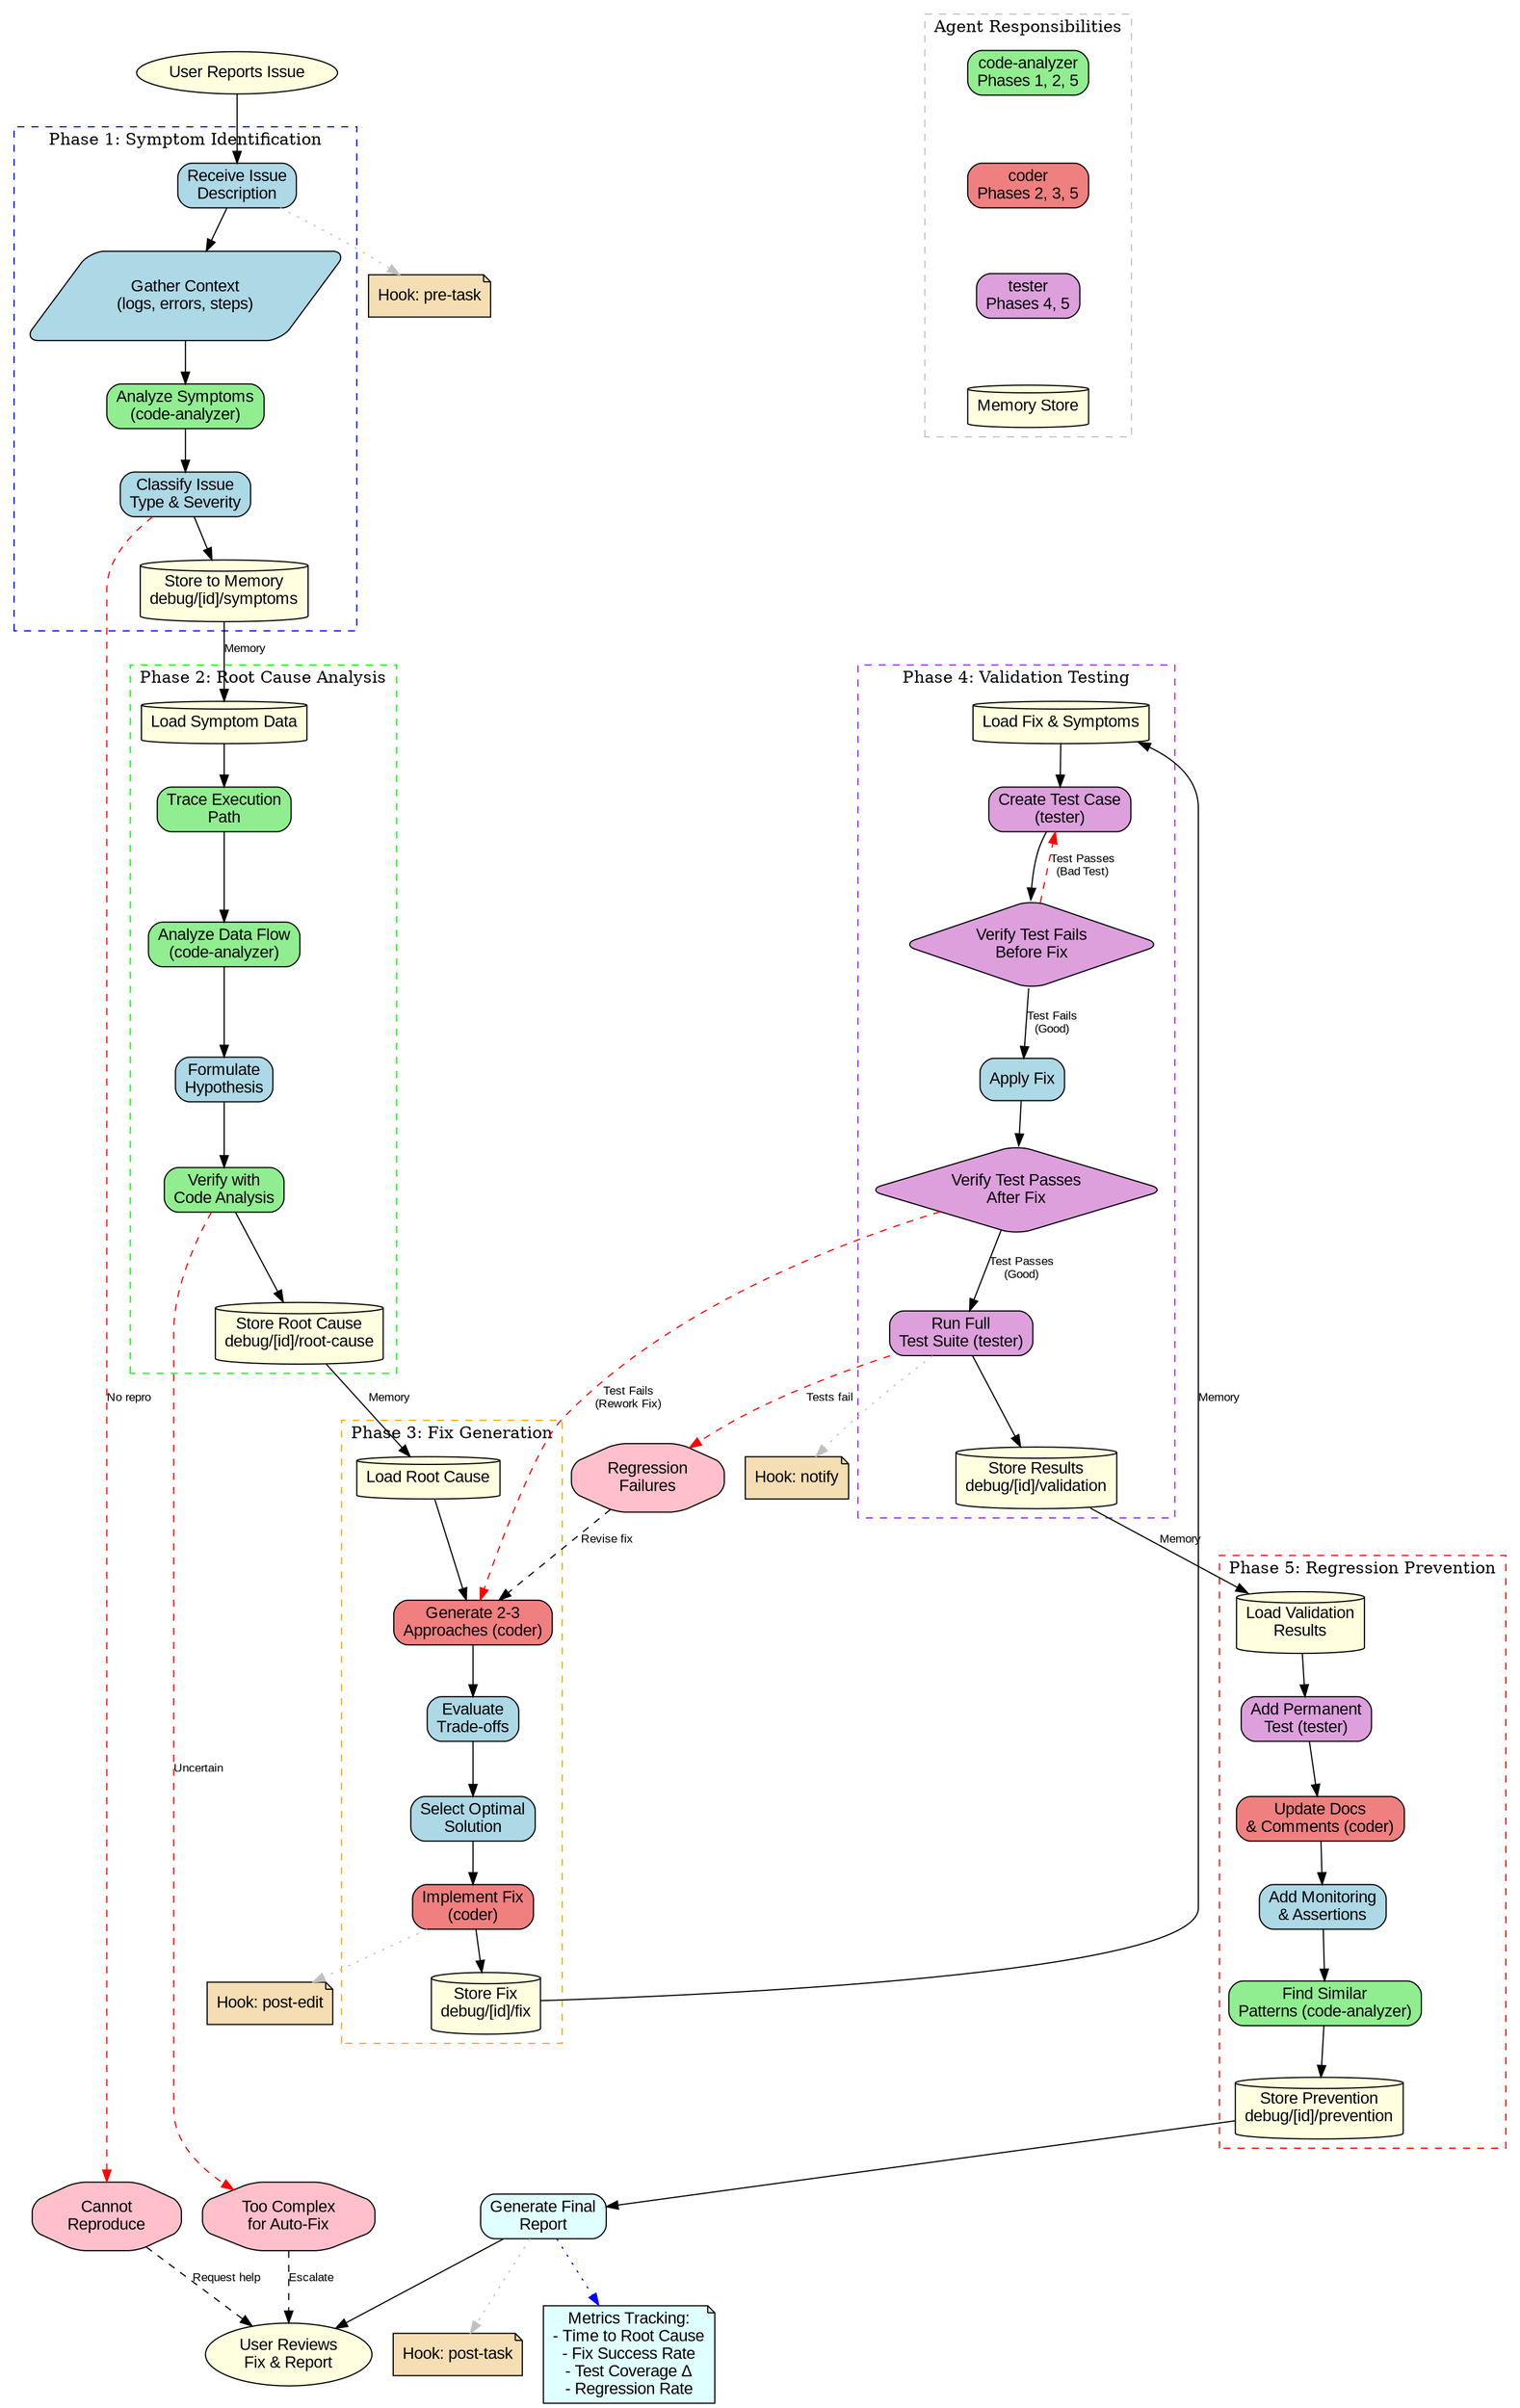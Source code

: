 // Debugging Assistant Agent Interaction Flow Diagram
// Render with Graphviz: dot -Tpng process-diagram.gv -o process-diagram.png

digraph DebuggingAssistant {
  // Graph settings
  rankdir=TB;
  node [shape=box, style=rounded, fontname="Arial"];
  edge [fontname="Arial", fontsize=10];

  // Color scheme
  node [fillcolor=lightblue, style="rounded,filled"];

  // User interaction
  User [label="User Reports Issue", shape=ellipse, fillcolor=lightyellow];

  // Phases
  subgraph cluster_phase1 {
    label="Phase 1: Symptom Identification";
    style=dashed;
    color=blue;

    P1_Start [label="Receive Issue\nDescription"];
    P1_Gather [label="Gather Context\n(logs, errors, steps)", shape=parallelogram];
    P1_Analyze [label="Analyze Symptoms\n(code-analyzer)", fillcolor=lightgreen];
    P1_Classify [label="Classify Issue\nType & Severity"];
    P1_Store [label="Store to Memory\ndebug/[id]/symptoms", shape=cylinder, fillcolor=lightyellow];
  }

  subgraph cluster_phase2 {
    label="Phase 2: Root Cause Analysis";
    style=dashed;
    color=green;

    P2_Load [label="Load Symptom Data", shape=cylinder, fillcolor=lightyellow];
    P2_Trace [label="Trace Execution\nPath", fillcolor=lightgreen];
    P2_Analyze [label="Analyze Data Flow\n(code-analyzer)", fillcolor=lightgreen];
    P2_Hypothesis [label="Formulate\nHypothesis"];
    P2_Verify [label="Verify with\nCode Analysis", fillcolor=lightgreen];
    P2_Store [label="Store Root Cause\ndebug/[id]/root-cause", shape=cylinder, fillcolor=lightyellow];
  }

  subgraph cluster_phase3 {
    label="Phase 3: Fix Generation";
    style=dashed;
    color=orange;

    P3_Load [label="Load Root Cause", shape=cylinder, fillcolor=lightyellow];
    P3_Generate [label="Generate 2-3\nApproaches (coder)", fillcolor=lightcoral];
    P3_Evaluate [label="Evaluate\nTrade-offs"];
    P3_Select [label="Select Optimal\nSolution"];
    P3_Implement [label="Implement Fix\n(coder)", fillcolor=lightcoral];
    P3_Store [label="Store Fix\ndebug/[id]/fix", shape=cylinder, fillcolor=lightyellow];
  }

  subgraph cluster_phase4 {
    label="Phase 4: Validation Testing";
    style=dashed;
    color=purple;

    P4_Load [label="Load Fix & Symptoms", shape=cylinder, fillcolor=lightyellow];
    P4_CreateTest [label="Create Test Case\n(tester)", fillcolor=plum];
    P4_VerifyFail [label="Verify Test Fails\nBefore Fix", shape=diamond, fillcolor=plum];
    P4_ApplyFix [label="Apply Fix"];
    P4_VerifyPass [label="Verify Test Passes\nAfter Fix", shape=diamond, fillcolor=plum];
    P4_Regression [label="Run Full\nTest Suite (tester)", fillcolor=plum];
    P4_Store [label="Store Results\ndebug/[id]/validation", shape=cylinder, fillcolor=lightyellow];
  }

  subgraph cluster_phase5 {
    label="Phase 5: Regression Prevention";
    style=dashed;
    color=red;

    P5_Load [label="Load Validation\nResults", shape=cylinder, fillcolor=lightyellow];
    P5_AddTest [label="Add Permanent\nTest (tester)", fillcolor=plum];
    P5_Document [label="Update Docs\n& Comments (coder)", fillcolor=lightcoral];
    P5_Monitor [label="Add Monitoring\n& Assertions"];
    P5_Similar [label="Find Similar\nPatterns (code-analyzer)", fillcolor=lightgreen];
    P5_Store [label="Store Prevention\ndebug/[id]/prevention", shape=cylinder, fillcolor=lightyellow];
  }

  // Final output
  Report [label="Generate Final\nReport", fillcolor=lightcyan];
  UserReview [label="User Reviews\nFix & Report", shape=ellipse, fillcolor=lightyellow];

  // Main flow
  User -> P1_Start;

  // Phase 1 flow
  P1_Start -> P1_Gather;
  P1_Gather -> P1_Analyze;
  P1_Analyze -> P1_Classify;
  P1_Classify -> P1_Store;

  // Phase 1 to Phase 2
  P1_Store -> P2_Load [label="Memory"];

  // Phase 2 flow
  P2_Load -> P2_Trace;
  P2_Trace -> P2_Analyze;
  P2_Analyze -> P2_Hypothesis;
  P2_Hypothesis -> P2_Verify;
  P2_Verify -> P2_Store;

  // Phase 2 to Phase 3
  P2_Store -> P3_Load [label="Memory"];

  // Phase 3 flow
  P3_Load -> P3_Generate;
  P3_Generate -> P3_Evaluate;
  P3_Evaluate -> P3_Select;
  P3_Select -> P3_Implement;
  P3_Implement -> P3_Store;

  // Phase 3 to Phase 4
  P3_Store -> P4_Load [label="Memory"];

  // Phase 4 flow
  P4_Load -> P4_CreateTest;
  P4_CreateTest -> P4_VerifyFail;
  P4_VerifyFail -> P4_ApplyFix [label="Test Fails\n(Good)"];
  P4_VerifyFail -> P4_CreateTest [label="Test Passes\n(Bad Test)", style=dashed, color=red];
  P4_ApplyFix -> P4_VerifyPass;
  P4_VerifyPass -> P4_Regression [label="Test Passes\n(Good)"];
  P4_VerifyPass -> P3_Generate [label="Test Fails\n(Rework Fix)", style=dashed, color=red];
  P4_Regression -> P4_Store;

  // Phase 4 to Phase 5
  P4_Store -> P5_Load [label="Memory"];

  // Phase 5 flow
  P5_Load -> P5_AddTest;
  P5_AddTest -> P5_Document;
  P5_Document -> P5_Monitor;
  P5_Monitor -> P5_Similar;
  P5_Similar -> P5_Store;

  // Final report
  P5_Store -> Report;
  Report -> UserReview;

  // Hooks integration (shown as annotations)
  Hook_PreTask [label="Hook: pre-task", shape=note, fillcolor=wheat];
  Hook_PostEdit [label="Hook: post-edit", shape=note, fillcolor=wheat];
  Hook_Notify [label="Hook: notify", shape=note, fillcolor=wheat];
  Hook_PostTask [label="Hook: post-task", shape=note, fillcolor=wheat];

  P1_Start -> Hook_PreTask [style=dotted, color=gray];
  P3_Implement -> Hook_PostEdit [style=dotted, color=gray];
  P4_Regression -> Hook_Notify [style=dotted, color=gray];
  Report -> Hook_PostTask [style=dotted, color=gray];

  // Agent legend
  subgraph cluster_legend {
    label="Agent Responsibilities";
    style=dashed;
    color=gray;

    Legend_Analyzer [label="code-analyzer\nPhases 1, 2, 5", fillcolor=lightgreen];
    Legend_Coder [label="coder\nPhases 2, 3, 5", fillcolor=lightcoral];
    Legend_Tester [label="tester\nPhases 4, 5", fillcolor=plum];
    Legend_Memory [label="Memory Store", shape=cylinder, fillcolor=lightyellow];

    Legend_Analyzer -> Legend_Coder [style=invis];
    Legend_Coder -> Legend_Tester [style=invis];
    Legend_Tester -> Legend_Memory [style=invis];
  }

  // Error handling paths
  Error_Reproduce [label="Cannot\nReproduce", shape=octagon, fillcolor=pink];
  Error_Complex [label="Too Complex\nfor Auto-Fix", shape=octagon, fillcolor=pink];
  Error_Regression [label="Regression\nFailures", shape=octagon, fillcolor=pink];

  P1_Classify -> Error_Reproduce [label="No repro", style=dashed, color=red];
  P2_Verify -> Error_Complex [label="Uncertain", style=dashed, color=red];
  P4_Regression -> Error_Regression [label="Tests fail", style=dashed, color=red];

  Error_Reproduce -> UserReview [label="Request help", style=dashed];
  Error_Complex -> UserReview [label="Escalate", style=dashed];
  Error_Regression -> P3_Generate [label="Revise fix", style=dashed];

  // Success metrics
  Metrics [label="Metrics Tracking:\n- Time to Root Cause\n- Fix Success Rate\n- Test Coverage Δ\n- Regression Rate", shape=note, fillcolor=lightcyan];
  Report -> Metrics [style=dotted, color=blue];
}
